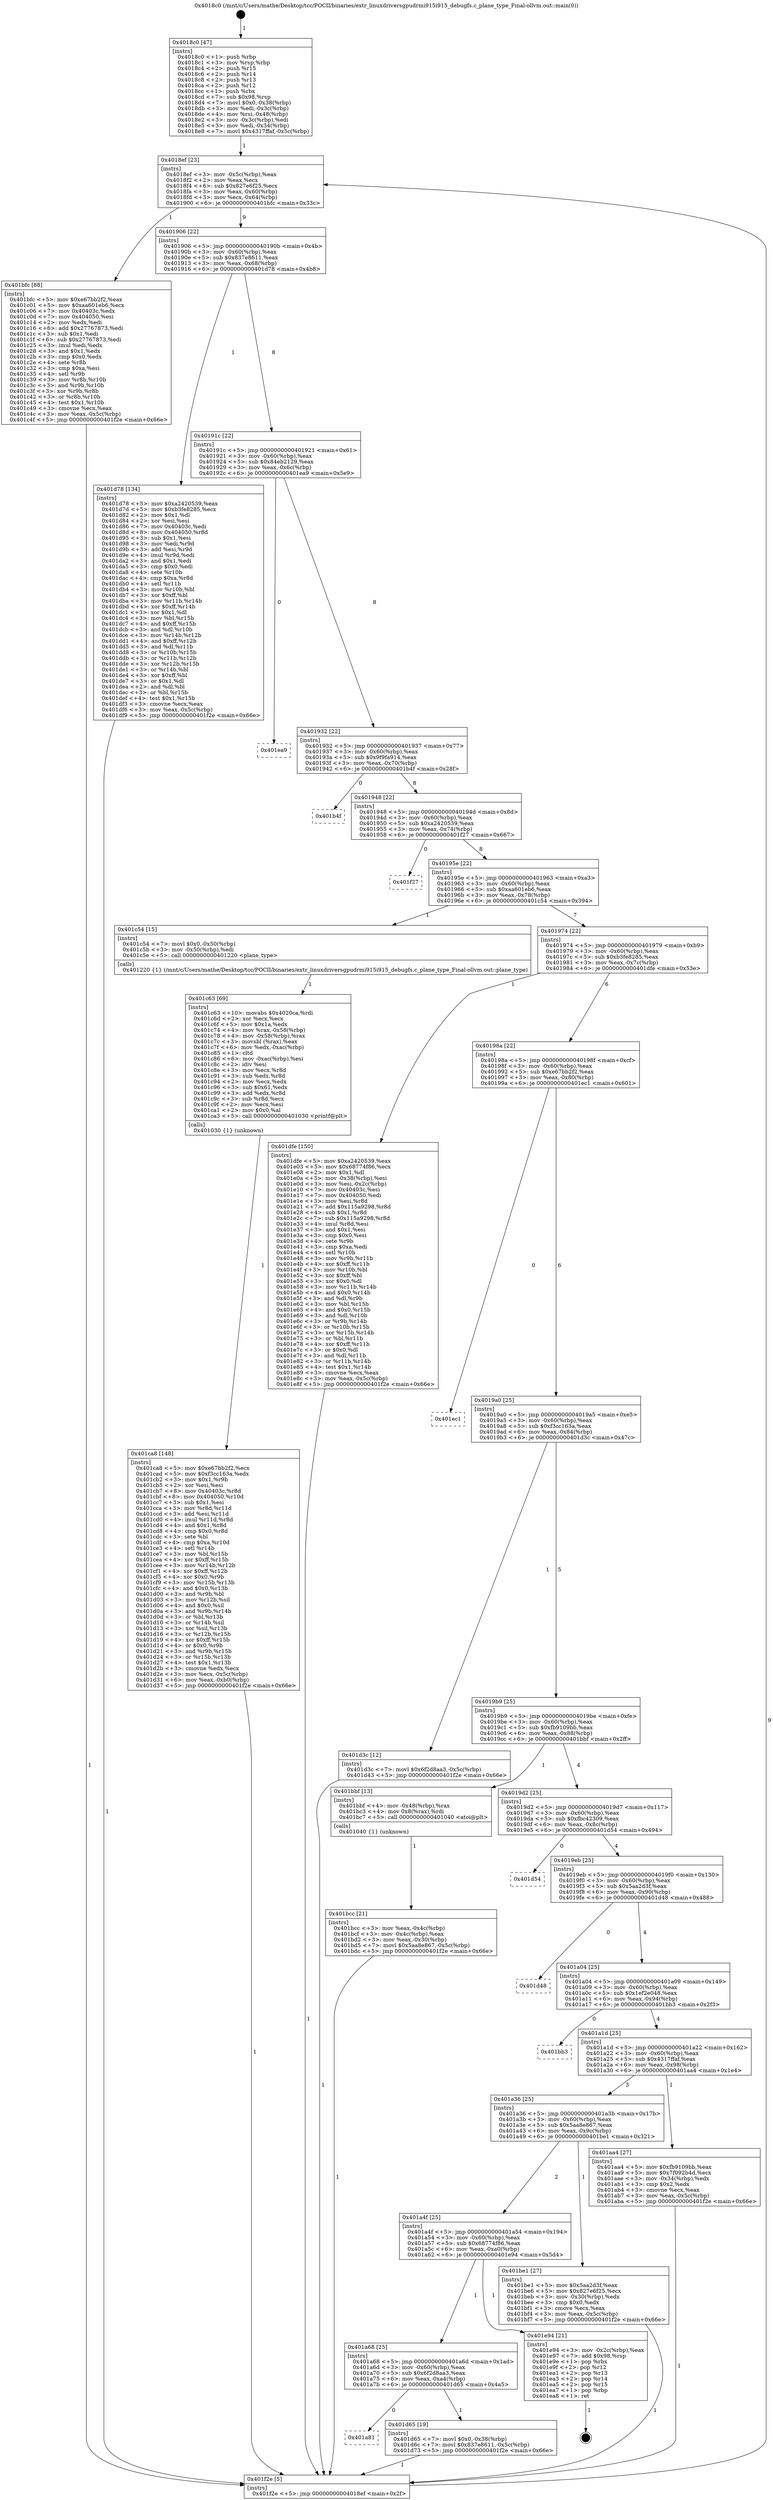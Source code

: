 digraph "0x4018c0" {
  label = "0x4018c0 (/mnt/c/Users/mathe/Desktop/tcc/POCII/binaries/extr_linuxdriversgpudrmi915i915_debugfs.c_plane_type_Final-ollvm.out::main(0))"
  labelloc = "t"
  node[shape=record]

  Entry [label="",width=0.3,height=0.3,shape=circle,fillcolor=black,style=filled]
  "0x4018ef" [label="{
     0x4018ef [23]\l
     | [instrs]\l
     &nbsp;&nbsp;0x4018ef \<+3\>: mov -0x5c(%rbp),%eax\l
     &nbsp;&nbsp;0x4018f2 \<+2\>: mov %eax,%ecx\l
     &nbsp;&nbsp;0x4018f4 \<+6\>: sub $0x827e6f25,%ecx\l
     &nbsp;&nbsp;0x4018fa \<+3\>: mov %eax,-0x60(%rbp)\l
     &nbsp;&nbsp;0x4018fd \<+3\>: mov %ecx,-0x64(%rbp)\l
     &nbsp;&nbsp;0x401900 \<+6\>: je 0000000000401bfc \<main+0x33c\>\l
  }"]
  "0x401bfc" [label="{
     0x401bfc [88]\l
     | [instrs]\l
     &nbsp;&nbsp;0x401bfc \<+5\>: mov $0xe67bb2f2,%eax\l
     &nbsp;&nbsp;0x401c01 \<+5\>: mov $0xaa601eb6,%ecx\l
     &nbsp;&nbsp;0x401c06 \<+7\>: mov 0x40403c,%edx\l
     &nbsp;&nbsp;0x401c0d \<+7\>: mov 0x404050,%esi\l
     &nbsp;&nbsp;0x401c14 \<+2\>: mov %edx,%edi\l
     &nbsp;&nbsp;0x401c16 \<+6\>: add $0x27767873,%edi\l
     &nbsp;&nbsp;0x401c1c \<+3\>: sub $0x1,%edi\l
     &nbsp;&nbsp;0x401c1f \<+6\>: sub $0x27767873,%edi\l
     &nbsp;&nbsp;0x401c25 \<+3\>: imul %edi,%edx\l
     &nbsp;&nbsp;0x401c28 \<+3\>: and $0x1,%edx\l
     &nbsp;&nbsp;0x401c2b \<+3\>: cmp $0x0,%edx\l
     &nbsp;&nbsp;0x401c2e \<+4\>: sete %r8b\l
     &nbsp;&nbsp;0x401c32 \<+3\>: cmp $0xa,%esi\l
     &nbsp;&nbsp;0x401c35 \<+4\>: setl %r9b\l
     &nbsp;&nbsp;0x401c39 \<+3\>: mov %r8b,%r10b\l
     &nbsp;&nbsp;0x401c3c \<+3\>: and %r9b,%r10b\l
     &nbsp;&nbsp;0x401c3f \<+3\>: xor %r9b,%r8b\l
     &nbsp;&nbsp;0x401c42 \<+3\>: or %r8b,%r10b\l
     &nbsp;&nbsp;0x401c45 \<+4\>: test $0x1,%r10b\l
     &nbsp;&nbsp;0x401c49 \<+3\>: cmovne %ecx,%eax\l
     &nbsp;&nbsp;0x401c4c \<+3\>: mov %eax,-0x5c(%rbp)\l
     &nbsp;&nbsp;0x401c4f \<+5\>: jmp 0000000000401f2e \<main+0x66e\>\l
  }"]
  "0x401906" [label="{
     0x401906 [22]\l
     | [instrs]\l
     &nbsp;&nbsp;0x401906 \<+5\>: jmp 000000000040190b \<main+0x4b\>\l
     &nbsp;&nbsp;0x40190b \<+3\>: mov -0x60(%rbp),%eax\l
     &nbsp;&nbsp;0x40190e \<+5\>: sub $0x837e8611,%eax\l
     &nbsp;&nbsp;0x401913 \<+3\>: mov %eax,-0x68(%rbp)\l
     &nbsp;&nbsp;0x401916 \<+6\>: je 0000000000401d78 \<main+0x4b8\>\l
  }"]
  Exit [label="",width=0.3,height=0.3,shape=circle,fillcolor=black,style=filled,peripheries=2]
  "0x401d78" [label="{
     0x401d78 [134]\l
     | [instrs]\l
     &nbsp;&nbsp;0x401d78 \<+5\>: mov $0xa2420539,%eax\l
     &nbsp;&nbsp;0x401d7d \<+5\>: mov $0xb3fe8285,%ecx\l
     &nbsp;&nbsp;0x401d82 \<+2\>: mov $0x1,%dl\l
     &nbsp;&nbsp;0x401d84 \<+2\>: xor %esi,%esi\l
     &nbsp;&nbsp;0x401d86 \<+7\>: mov 0x40403c,%edi\l
     &nbsp;&nbsp;0x401d8d \<+8\>: mov 0x404050,%r8d\l
     &nbsp;&nbsp;0x401d95 \<+3\>: sub $0x1,%esi\l
     &nbsp;&nbsp;0x401d98 \<+3\>: mov %edi,%r9d\l
     &nbsp;&nbsp;0x401d9b \<+3\>: add %esi,%r9d\l
     &nbsp;&nbsp;0x401d9e \<+4\>: imul %r9d,%edi\l
     &nbsp;&nbsp;0x401da2 \<+3\>: and $0x1,%edi\l
     &nbsp;&nbsp;0x401da5 \<+3\>: cmp $0x0,%edi\l
     &nbsp;&nbsp;0x401da8 \<+4\>: sete %r10b\l
     &nbsp;&nbsp;0x401dac \<+4\>: cmp $0xa,%r8d\l
     &nbsp;&nbsp;0x401db0 \<+4\>: setl %r11b\l
     &nbsp;&nbsp;0x401db4 \<+3\>: mov %r10b,%bl\l
     &nbsp;&nbsp;0x401db7 \<+3\>: xor $0xff,%bl\l
     &nbsp;&nbsp;0x401dba \<+3\>: mov %r11b,%r14b\l
     &nbsp;&nbsp;0x401dbd \<+4\>: xor $0xff,%r14b\l
     &nbsp;&nbsp;0x401dc1 \<+3\>: xor $0x1,%dl\l
     &nbsp;&nbsp;0x401dc4 \<+3\>: mov %bl,%r15b\l
     &nbsp;&nbsp;0x401dc7 \<+4\>: and $0xff,%r15b\l
     &nbsp;&nbsp;0x401dcb \<+3\>: and %dl,%r10b\l
     &nbsp;&nbsp;0x401dce \<+3\>: mov %r14b,%r12b\l
     &nbsp;&nbsp;0x401dd1 \<+4\>: and $0xff,%r12b\l
     &nbsp;&nbsp;0x401dd5 \<+3\>: and %dl,%r11b\l
     &nbsp;&nbsp;0x401dd8 \<+3\>: or %r10b,%r15b\l
     &nbsp;&nbsp;0x401ddb \<+3\>: or %r11b,%r12b\l
     &nbsp;&nbsp;0x401dde \<+3\>: xor %r12b,%r15b\l
     &nbsp;&nbsp;0x401de1 \<+3\>: or %r14b,%bl\l
     &nbsp;&nbsp;0x401de4 \<+3\>: xor $0xff,%bl\l
     &nbsp;&nbsp;0x401de7 \<+3\>: or $0x1,%dl\l
     &nbsp;&nbsp;0x401dea \<+2\>: and %dl,%bl\l
     &nbsp;&nbsp;0x401dec \<+3\>: or %bl,%r15b\l
     &nbsp;&nbsp;0x401def \<+4\>: test $0x1,%r15b\l
     &nbsp;&nbsp;0x401df3 \<+3\>: cmovne %ecx,%eax\l
     &nbsp;&nbsp;0x401df6 \<+3\>: mov %eax,-0x5c(%rbp)\l
     &nbsp;&nbsp;0x401df9 \<+5\>: jmp 0000000000401f2e \<main+0x66e\>\l
  }"]
  "0x40191c" [label="{
     0x40191c [22]\l
     | [instrs]\l
     &nbsp;&nbsp;0x40191c \<+5\>: jmp 0000000000401921 \<main+0x61\>\l
     &nbsp;&nbsp;0x401921 \<+3\>: mov -0x60(%rbp),%eax\l
     &nbsp;&nbsp;0x401924 \<+5\>: sub $0x84eb2129,%eax\l
     &nbsp;&nbsp;0x401929 \<+3\>: mov %eax,-0x6c(%rbp)\l
     &nbsp;&nbsp;0x40192c \<+6\>: je 0000000000401ea9 \<main+0x5e9\>\l
  }"]
  "0x401a81" [label="{
     0x401a81\l
  }", style=dashed]
  "0x401ea9" [label="{
     0x401ea9\l
  }", style=dashed]
  "0x401932" [label="{
     0x401932 [22]\l
     | [instrs]\l
     &nbsp;&nbsp;0x401932 \<+5\>: jmp 0000000000401937 \<main+0x77\>\l
     &nbsp;&nbsp;0x401937 \<+3\>: mov -0x60(%rbp),%eax\l
     &nbsp;&nbsp;0x40193a \<+5\>: sub $0x9f9fa914,%eax\l
     &nbsp;&nbsp;0x40193f \<+3\>: mov %eax,-0x70(%rbp)\l
     &nbsp;&nbsp;0x401942 \<+6\>: je 0000000000401b4f \<main+0x28f\>\l
  }"]
  "0x401d65" [label="{
     0x401d65 [19]\l
     | [instrs]\l
     &nbsp;&nbsp;0x401d65 \<+7\>: movl $0x0,-0x38(%rbp)\l
     &nbsp;&nbsp;0x401d6c \<+7\>: movl $0x837e8611,-0x5c(%rbp)\l
     &nbsp;&nbsp;0x401d73 \<+5\>: jmp 0000000000401f2e \<main+0x66e\>\l
  }"]
  "0x401b4f" [label="{
     0x401b4f\l
  }", style=dashed]
  "0x401948" [label="{
     0x401948 [22]\l
     | [instrs]\l
     &nbsp;&nbsp;0x401948 \<+5\>: jmp 000000000040194d \<main+0x8d\>\l
     &nbsp;&nbsp;0x40194d \<+3\>: mov -0x60(%rbp),%eax\l
     &nbsp;&nbsp;0x401950 \<+5\>: sub $0xa2420539,%eax\l
     &nbsp;&nbsp;0x401955 \<+3\>: mov %eax,-0x74(%rbp)\l
     &nbsp;&nbsp;0x401958 \<+6\>: je 0000000000401f27 \<main+0x667\>\l
  }"]
  "0x401a68" [label="{
     0x401a68 [25]\l
     | [instrs]\l
     &nbsp;&nbsp;0x401a68 \<+5\>: jmp 0000000000401a6d \<main+0x1ad\>\l
     &nbsp;&nbsp;0x401a6d \<+3\>: mov -0x60(%rbp),%eax\l
     &nbsp;&nbsp;0x401a70 \<+5\>: sub $0x6f2d8aa3,%eax\l
     &nbsp;&nbsp;0x401a75 \<+6\>: mov %eax,-0xa4(%rbp)\l
     &nbsp;&nbsp;0x401a7b \<+6\>: je 0000000000401d65 \<main+0x4a5\>\l
  }"]
  "0x401f27" [label="{
     0x401f27\l
  }", style=dashed]
  "0x40195e" [label="{
     0x40195e [22]\l
     | [instrs]\l
     &nbsp;&nbsp;0x40195e \<+5\>: jmp 0000000000401963 \<main+0xa3\>\l
     &nbsp;&nbsp;0x401963 \<+3\>: mov -0x60(%rbp),%eax\l
     &nbsp;&nbsp;0x401966 \<+5\>: sub $0xaa601eb6,%eax\l
     &nbsp;&nbsp;0x40196b \<+3\>: mov %eax,-0x78(%rbp)\l
     &nbsp;&nbsp;0x40196e \<+6\>: je 0000000000401c54 \<main+0x394\>\l
  }"]
  "0x401e94" [label="{
     0x401e94 [21]\l
     | [instrs]\l
     &nbsp;&nbsp;0x401e94 \<+3\>: mov -0x2c(%rbp),%eax\l
     &nbsp;&nbsp;0x401e97 \<+7\>: add $0x98,%rsp\l
     &nbsp;&nbsp;0x401e9e \<+1\>: pop %rbx\l
     &nbsp;&nbsp;0x401e9f \<+2\>: pop %r12\l
     &nbsp;&nbsp;0x401ea1 \<+2\>: pop %r13\l
     &nbsp;&nbsp;0x401ea3 \<+2\>: pop %r14\l
     &nbsp;&nbsp;0x401ea5 \<+2\>: pop %r15\l
     &nbsp;&nbsp;0x401ea7 \<+1\>: pop %rbp\l
     &nbsp;&nbsp;0x401ea8 \<+1\>: ret\l
  }"]
  "0x401c54" [label="{
     0x401c54 [15]\l
     | [instrs]\l
     &nbsp;&nbsp;0x401c54 \<+7\>: movl $0x0,-0x50(%rbp)\l
     &nbsp;&nbsp;0x401c5b \<+3\>: mov -0x50(%rbp),%edi\l
     &nbsp;&nbsp;0x401c5e \<+5\>: call 0000000000401220 \<plane_type\>\l
     | [calls]\l
     &nbsp;&nbsp;0x401220 \{1\} (/mnt/c/Users/mathe/Desktop/tcc/POCII/binaries/extr_linuxdriversgpudrmi915i915_debugfs.c_plane_type_Final-ollvm.out::plane_type)\l
  }"]
  "0x401974" [label="{
     0x401974 [22]\l
     | [instrs]\l
     &nbsp;&nbsp;0x401974 \<+5\>: jmp 0000000000401979 \<main+0xb9\>\l
     &nbsp;&nbsp;0x401979 \<+3\>: mov -0x60(%rbp),%eax\l
     &nbsp;&nbsp;0x40197c \<+5\>: sub $0xb3fe8285,%eax\l
     &nbsp;&nbsp;0x401981 \<+3\>: mov %eax,-0x7c(%rbp)\l
     &nbsp;&nbsp;0x401984 \<+6\>: je 0000000000401dfe \<main+0x53e\>\l
  }"]
  "0x401ca8" [label="{
     0x401ca8 [148]\l
     | [instrs]\l
     &nbsp;&nbsp;0x401ca8 \<+5\>: mov $0xe67bb2f2,%ecx\l
     &nbsp;&nbsp;0x401cad \<+5\>: mov $0xf3cc163a,%edx\l
     &nbsp;&nbsp;0x401cb2 \<+3\>: mov $0x1,%r9b\l
     &nbsp;&nbsp;0x401cb5 \<+2\>: xor %esi,%esi\l
     &nbsp;&nbsp;0x401cb7 \<+8\>: mov 0x40403c,%r8d\l
     &nbsp;&nbsp;0x401cbf \<+8\>: mov 0x404050,%r10d\l
     &nbsp;&nbsp;0x401cc7 \<+3\>: sub $0x1,%esi\l
     &nbsp;&nbsp;0x401cca \<+3\>: mov %r8d,%r11d\l
     &nbsp;&nbsp;0x401ccd \<+3\>: add %esi,%r11d\l
     &nbsp;&nbsp;0x401cd0 \<+4\>: imul %r11d,%r8d\l
     &nbsp;&nbsp;0x401cd4 \<+4\>: and $0x1,%r8d\l
     &nbsp;&nbsp;0x401cd8 \<+4\>: cmp $0x0,%r8d\l
     &nbsp;&nbsp;0x401cdc \<+3\>: sete %bl\l
     &nbsp;&nbsp;0x401cdf \<+4\>: cmp $0xa,%r10d\l
     &nbsp;&nbsp;0x401ce3 \<+4\>: setl %r14b\l
     &nbsp;&nbsp;0x401ce7 \<+3\>: mov %bl,%r15b\l
     &nbsp;&nbsp;0x401cea \<+4\>: xor $0xff,%r15b\l
     &nbsp;&nbsp;0x401cee \<+3\>: mov %r14b,%r12b\l
     &nbsp;&nbsp;0x401cf1 \<+4\>: xor $0xff,%r12b\l
     &nbsp;&nbsp;0x401cf5 \<+4\>: xor $0x0,%r9b\l
     &nbsp;&nbsp;0x401cf9 \<+3\>: mov %r15b,%r13b\l
     &nbsp;&nbsp;0x401cfc \<+4\>: and $0x0,%r13b\l
     &nbsp;&nbsp;0x401d00 \<+3\>: and %r9b,%bl\l
     &nbsp;&nbsp;0x401d03 \<+3\>: mov %r12b,%sil\l
     &nbsp;&nbsp;0x401d06 \<+4\>: and $0x0,%sil\l
     &nbsp;&nbsp;0x401d0a \<+3\>: and %r9b,%r14b\l
     &nbsp;&nbsp;0x401d0d \<+3\>: or %bl,%r13b\l
     &nbsp;&nbsp;0x401d10 \<+3\>: or %r14b,%sil\l
     &nbsp;&nbsp;0x401d13 \<+3\>: xor %sil,%r13b\l
     &nbsp;&nbsp;0x401d16 \<+3\>: or %r12b,%r15b\l
     &nbsp;&nbsp;0x401d19 \<+4\>: xor $0xff,%r15b\l
     &nbsp;&nbsp;0x401d1d \<+4\>: or $0x0,%r9b\l
     &nbsp;&nbsp;0x401d21 \<+3\>: and %r9b,%r15b\l
     &nbsp;&nbsp;0x401d24 \<+3\>: or %r15b,%r13b\l
     &nbsp;&nbsp;0x401d27 \<+4\>: test $0x1,%r13b\l
     &nbsp;&nbsp;0x401d2b \<+3\>: cmovne %edx,%ecx\l
     &nbsp;&nbsp;0x401d2e \<+3\>: mov %ecx,-0x5c(%rbp)\l
     &nbsp;&nbsp;0x401d31 \<+6\>: mov %eax,-0xb0(%rbp)\l
     &nbsp;&nbsp;0x401d37 \<+5\>: jmp 0000000000401f2e \<main+0x66e\>\l
  }"]
  "0x401dfe" [label="{
     0x401dfe [150]\l
     | [instrs]\l
     &nbsp;&nbsp;0x401dfe \<+5\>: mov $0xa2420539,%eax\l
     &nbsp;&nbsp;0x401e03 \<+5\>: mov $0x68774f86,%ecx\l
     &nbsp;&nbsp;0x401e08 \<+2\>: mov $0x1,%dl\l
     &nbsp;&nbsp;0x401e0a \<+3\>: mov -0x38(%rbp),%esi\l
     &nbsp;&nbsp;0x401e0d \<+3\>: mov %esi,-0x2c(%rbp)\l
     &nbsp;&nbsp;0x401e10 \<+7\>: mov 0x40403c,%esi\l
     &nbsp;&nbsp;0x401e17 \<+7\>: mov 0x404050,%edi\l
     &nbsp;&nbsp;0x401e1e \<+3\>: mov %esi,%r8d\l
     &nbsp;&nbsp;0x401e21 \<+7\>: add $0x115a9298,%r8d\l
     &nbsp;&nbsp;0x401e28 \<+4\>: sub $0x1,%r8d\l
     &nbsp;&nbsp;0x401e2c \<+7\>: sub $0x115a9298,%r8d\l
     &nbsp;&nbsp;0x401e33 \<+4\>: imul %r8d,%esi\l
     &nbsp;&nbsp;0x401e37 \<+3\>: and $0x1,%esi\l
     &nbsp;&nbsp;0x401e3a \<+3\>: cmp $0x0,%esi\l
     &nbsp;&nbsp;0x401e3d \<+4\>: sete %r9b\l
     &nbsp;&nbsp;0x401e41 \<+3\>: cmp $0xa,%edi\l
     &nbsp;&nbsp;0x401e44 \<+4\>: setl %r10b\l
     &nbsp;&nbsp;0x401e48 \<+3\>: mov %r9b,%r11b\l
     &nbsp;&nbsp;0x401e4b \<+4\>: xor $0xff,%r11b\l
     &nbsp;&nbsp;0x401e4f \<+3\>: mov %r10b,%bl\l
     &nbsp;&nbsp;0x401e52 \<+3\>: xor $0xff,%bl\l
     &nbsp;&nbsp;0x401e55 \<+3\>: xor $0x0,%dl\l
     &nbsp;&nbsp;0x401e58 \<+3\>: mov %r11b,%r14b\l
     &nbsp;&nbsp;0x401e5b \<+4\>: and $0x0,%r14b\l
     &nbsp;&nbsp;0x401e5f \<+3\>: and %dl,%r9b\l
     &nbsp;&nbsp;0x401e62 \<+3\>: mov %bl,%r15b\l
     &nbsp;&nbsp;0x401e65 \<+4\>: and $0x0,%r15b\l
     &nbsp;&nbsp;0x401e69 \<+3\>: and %dl,%r10b\l
     &nbsp;&nbsp;0x401e6c \<+3\>: or %r9b,%r14b\l
     &nbsp;&nbsp;0x401e6f \<+3\>: or %r10b,%r15b\l
     &nbsp;&nbsp;0x401e72 \<+3\>: xor %r15b,%r14b\l
     &nbsp;&nbsp;0x401e75 \<+3\>: or %bl,%r11b\l
     &nbsp;&nbsp;0x401e78 \<+4\>: xor $0xff,%r11b\l
     &nbsp;&nbsp;0x401e7c \<+3\>: or $0x0,%dl\l
     &nbsp;&nbsp;0x401e7f \<+3\>: and %dl,%r11b\l
     &nbsp;&nbsp;0x401e82 \<+3\>: or %r11b,%r14b\l
     &nbsp;&nbsp;0x401e85 \<+4\>: test $0x1,%r14b\l
     &nbsp;&nbsp;0x401e89 \<+3\>: cmovne %ecx,%eax\l
     &nbsp;&nbsp;0x401e8c \<+3\>: mov %eax,-0x5c(%rbp)\l
     &nbsp;&nbsp;0x401e8f \<+5\>: jmp 0000000000401f2e \<main+0x66e\>\l
  }"]
  "0x40198a" [label="{
     0x40198a [22]\l
     | [instrs]\l
     &nbsp;&nbsp;0x40198a \<+5\>: jmp 000000000040198f \<main+0xcf\>\l
     &nbsp;&nbsp;0x40198f \<+3\>: mov -0x60(%rbp),%eax\l
     &nbsp;&nbsp;0x401992 \<+5\>: sub $0xe67bb2f2,%eax\l
     &nbsp;&nbsp;0x401997 \<+3\>: mov %eax,-0x80(%rbp)\l
     &nbsp;&nbsp;0x40199a \<+6\>: je 0000000000401ec1 \<main+0x601\>\l
  }"]
  "0x401c63" [label="{
     0x401c63 [69]\l
     | [instrs]\l
     &nbsp;&nbsp;0x401c63 \<+10\>: movabs $0x4020ca,%rdi\l
     &nbsp;&nbsp;0x401c6d \<+2\>: xor %ecx,%ecx\l
     &nbsp;&nbsp;0x401c6f \<+5\>: mov $0x1a,%edx\l
     &nbsp;&nbsp;0x401c74 \<+4\>: mov %rax,-0x58(%rbp)\l
     &nbsp;&nbsp;0x401c78 \<+4\>: mov -0x58(%rbp),%rax\l
     &nbsp;&nbsp;0x401c7c \<+3\>: movsbl (%rax),%eax\l
     &nbsp;&nbsp;0x401c7f \<+6\>: mov %edx,-0xac(%rbp)\l
     &nbsp;&nbsp;0x401c85 \<+1\>: cltd\l
     &nbsp;&nbsp;0x401c86 \<+6\>: mov -0xac(%rbp),%esi\l
     &nbsp;&nbsp;0x401c8c \<+2\>: idiv %esi\l
     &nbsp;&nbsp;0x401c8e \<+3\>: mov %ecx,%r8d\l
     &nbsp;&nbsp;0x401c91 \<+3\>: sub %edx,%r8d\l
     &nbsp;&nbsp;0x401c94 \<+2\>: mov %ecx,%edx\l
     &nbsp;&nbsp;0x401c96 \<+3\>: sub $0x61,%edx\l
     &nbsp;&nbsp;0x401c99 \<+3\>: add %edx,%r8d\l
     &nbsp;&nbsp;0x401c9c \<+3\>: sub %r8d,%ecx\l
     &nbsp;&nbsp;0x401c9f \<+2\>: mov %ecx,%esi\l
     &nbsp;&nbsp;0x401ca1 \<+2\>: mov $0x0,%al\l
     &nbsp;&nbsp;0x401ca3 \<+5\>: call 0000000000401030 \<printf@plt\>\l
     | [calls]\l
     &nbsp;&nbsp;0x401030 \{1\} (unknown)\l
  }"]
  "0x401ec1" [label="{
     0x401ec1\l
  }", style=dashed]
  "0x4019a0" [label="{
     0x4019a0 [25]\l
     | [instrs]\l
     &nbsp;&nbsp;0x4019a0 \<+5\>: jmp 00000000004019a5 \<main+0xe5\>\l
     &nbsp;&nbsp;0x4019a5 \<+3\>: mov -0x60(%rbp),%eax\l
     &nbsp;&nbsp;0x4019a8 \<+5\>: sub $0xf3cc163a,%eax\l
     &nbsp;&nbsp;0x4019ad \<+6\>: mov %eax,-0x84(%rbp)\l
     &nbsp;&nbsp;0x4019b3 \<+6\>: je 0000000000401d3c \<main+0x47c\>\l
  }"]
  "0x401a4f" [label="{
     0x401a4f [25]\l
     | [instrs]\l
     &nbsp;&nbsp;0x401a4f \<+5\>: jmp 0000000000401a54 \<main+0x194\>\l
     &nbsp;&nbsp;0x401a54 \<+3\>: mov -0x60(%rbp),%eax\l
     &nbsp;&nbsp;0x401a57 \<+5\>: sub $0x68774f86,%eax\l
     &nbsp;&nbsp;0x401a5c \<+6\>: mov %eax,-0xa0(%rbp)\l
     &nbsp;&nbsp;0x401a62 \<+6\>: je 0000000000401e94 \<main+0x5d4\>\l
  }"]
  "0x401d3c" [label="{
     0x401d3c [12]\l
     | [instrs]\l
     &nbsp;&nbsp;0x401d3c \<+7\>: movl $0x6f2d8aa3,-0x5c(%rbp)\l
     &nbsp;&nbsp;0x401d43 \<+5\>: jmp 0000000000401f2e \<main+0x66e\>\l
  }"]
  "0x4019b9" [label="{
     0x4019b9 [25]\l
     | [instrs]\l
     &nbsp;&nbsp;0x4019b9 \<+5\>: jmp 00000000004019be \<main+0xfe\>\l
     &nbsp;&nbsp;0x4019be \<+3\>: mov -0x60(%rbp),%eax\l
     &nbsp;&nbsp;0x4019c1 \<+5\>: sub $0xfb9109bb,%eax\l
     &nbsp;&nbsp;0x4019c6 \<+6\>: mov %eax,-0x88(%rbp)\l
     &nbsp;&nbsp;0x4019cc \<+6\>: je 0000000000401bbf \<main+0x2ff\>\l
  }"]
  "0x401be1" [label="{
     0x401be1 [27]\l
     | [instrs]\l
     &nbsp;&nbsp;0x401be1 \<+5\>: mov $0x5aa2d3f,%eax\l
     &nbsp;&nbsp;0x401be6 \<+5\>: mov $0x827e6f25,%ecx\l
     &nbsp;&nbsp;0x401beb \<+3\>: mov -0x30(%rbp),%edx\l
     &nbsp;&nbsp;0x401bee \<+3\>: cmp $0x0,%edx\l
     &nbsp;&nbsp;0x401bf1 \<+3\>: cmove %ecx,%eax\l
     &nbsp;&nbsp;0x401bf4 \<+3\>: mov %eax,-0x5c(%rbp)\l
     &nbsp;&nbsp;0x401bf7 \<+5\>: jmp 0000000000401f2e \<main+0x66e\>\l
  }"]
  "0x401bbf" [label="{
     0x401bbf [13]\l
     | [instrs]\l
     &nbsp;&nbsp;0x401bbf \<+4\>: mov -0x48(%rbp),%rax\l
     &nbsp;&nbsp;0x401bc3 \<+4\>: mov 0x8(%rax),%rdi\l
     &nbsp;&nbsp;0x401bc7 \<+5\>: call 0000000000401040 \<atoi@plt\>\l
     | [calls]\l
     &nbsp;&nbsp;0x401040 \{1\} (unknown)\l
  }"]
  "0x4019d2" [label="{
     0x4019d2 [25]\l
     | [instrs]\l
     &nbsp;&nbsp;0x4019d2 \<+5\>: jmp 00000000004019d7 \<main+0x117\>\l
     &nbsp;&nbsp;0x4019d7 \<+3\>: mov -0x60(%rbp),%eax\l
     &nbsp;&nbsp;0x4019da \<+5\>: sub $0xfbc42309,%eax\l
     &nbsp;&nbsp;0x4019df \<+6\>: mov %eax,-0x8c(%rbp)\l
     &nbsp;&nbsp;0x4019e5 \<+6\>: je 0000000000401d54 \<main+0x494\>\l
  }"]
  "0x401bcc" [label="{
     0x401bcc [21]\l
     | [instrs]\l
     &nbsp;&nbsp;0x401bcc \<+3\>: mov %eax,-0x4c(%rbp)\l
     &nbsp;&nbsp;0x401bcf \<+3\>: mov -0x4c(%rbp),%eax\l
     &nbsp;&nbsp;0x401bd2 \<+3\>: mov %eax,-0x30(%rbp)\l
     &nbsp;&nbsp;0x401bd5 \<+7\>: movl $0x5aa8e867,-0x5c(%rbp)\l
     &nbsp;&nbsp;0x401bdc \<+5\>: jmp 0000000000401f2e \<main+0x66e\>\l
  }"]
  "0x401d54" [label="{
     0x401d54\l
  }", style=dashed]
  "0x4019eb" [label="{
     0x4019eb [25]\l
     | [instrs]\l
     &nbsp;&nbsp;0x4019eb \<+5\>: jmp 00000000004019f0 \<main+0x130\>\l
     &nbsp;&nbsp;0x4019f0 \<+3\>: mov -0x60(%rbp),%eax\l
     &nbsp;&nbsp;0x4019f3 \<+5\>: sub $0x5aa2d3f,%eax\l
     &nbsp;&nbsp;0x4019f8 \<+6\>: mov %eax,-0x90(%rbp)\l
     &nbsp;&nbsp;0x4019fe \<+6\>: je 0000000000401d48 \<main+0x488\>\l
  }"]
  "0x4018c0" [label="{
     0x4018c0 [47]\l
     | [instrs]\l
     &nbsp;&nbsp;0x4018c0 \<+1\>: push %rbp\l
     &nbsp;&nbsp;0x4018c1 \<+3\>: mov %rsp,%rbp\l
     &nbsp;&nbsp;0x4018c4 \<+2\>: push %r15\l
     &nbsp;&nbsp;0x4018c6 \<+2\>: push %r14\l
     &nbsp;&nbsp;0x4018c8 \<+2\>: push %r13\l
     &nbsp;&nbsp;0x4018ca \<+2\>: push %r12\l
     &nbsp;&nbsp;0x4018cc \<+1\>: push %rbx\l
     &nbsp;&nbsp;0x4018cd \<+7\>: sub $0x98,%rsp\l
     &nbsp;&nbsp;0x4018d4 \<+7\>: movl $0x0,-0x38(%rbp)\l
     &nbsp;&nbsp;0x4018db \<+3\>: mov %edi,-0x3c(%rbp)\l
     &nbsp;&nbsp;0x4018de \<+4\>: mov %rsi,-0x48(%rbp)\l
     &nbsp;&nbsp;0x4018e2 \<+3\>: mov -0x3c(%rbp),%edi\l
     &nbsp;&nbsp;0x4018e5 \<+3\>: mov %edi,-0x34(%rbp)\l
     &nbsp;&nbsp;0x4018e8 \<+7\>: movl $0x4317ffaf,-0x5c(%rbp)\l
  }"]
  "0x401d48" [label="{
     0x401d48\l
  }", style=dashed]
  "0x401a04" [label="{
     0x401a04 [25]\l
     | [instrs]\l
     &nbsp;&nbsp;0x401a04 \<+5\>: jmp 0000000000401a09 \<main+0x149\>\l
     &nbsp;&nbsp;0x401a09 \<+3\>: mov -0x60(%rbp),%eax\l
     &nbsp;&nbsp;0x401a0c \<+5\>: sub $0x1ef2e048,%eax\l
     &nbsp;&nbsp;0x401a11 \<+6\>: mov %eax,-0x94(%rbp)\l
     &nbsp;&nbsp;0x401a17 \<+6\>: je 0000000000401bb3 \<main+0x2f3\>\l
  }"]
  "0x401f2e" [label="{
     0x401f2e [5]\l
     | [instrs]\l
     &nbsp;&nbsp;0x401f2e \<+5\>: jmp 00000000004018ef \<main+0x2f\>\l
  }"]
  "0x401bb3" [label="{
     0x401bb3\l
  }", style=dashed]
  "0x401a1d" [label="{
     0x401a1d [25]\l
     | [instrs]\l
     &nbsp;&nbsp;0x401a1d \<+5\>: jmp 0000000000401a22 \<main+0x162\>\l
     &nbsp;&nbsp;0x401a22 \<+3\>: mov -0x60(%rbp),%eax\l
     &nbsp;&nbsp;0x401a25 \<+5\>: sub $0x4317ffaf,%eax\l
     &nbsp;&nbsp;0x401a2a \<+6\>: mov %eax,-0x98(%rbp)\l
     &nbsp;&nbsp;0x401a30 \<+6\>: je 0000000000401aa4 \<main+0x1e4\>\l
  }"]
  "0x401a36" [label="{
     0x401a36 [25]\l
     | [instrs]\l
     &nbsp;&nbsp;0x401a36 \<+5\>: jmp 0000000000401a3b \<main+0x17b\>\l
     &nbsp;&nbsp;0x401a3b \<+3\>: mov -0x60(%rbp),%eax\l
     &nbsp;&nbsp;0x401a3e \<+5\>: sub $0x5aa8e867,%eax\l
     &nbsp;&nbsp;0x401a43 \<+6\>: mov %eax,-0x9c(%rbp)\l
     &nbsp;&nbsp;0x401a49 \<+6\>: je 0000000000401be1 \<main+0x321\>\l
  }"]
  "0x401aa4" [label="{
     0x401aa4 [27]\l
     | [instrs]\l
     &nbsp;&nbsp;0x401aa4 \<+5\>: mov $0xfb9109bb,%eax\l
     &nbsp;&nbsp;0x401aa9 \<+5\>: mov $0x7f092b4d,%ecx\l
     &nbsp;&nbsp;0x401aae \<+3\>: mov -0x34(%rbp),%edx\l
     &nbsp;&nbsp;0x401ab1 \<+3\>: cmp $0x2,%edx\l
     &nbsp;&nbsp;0x401ab4 \<+3\>: cmovne %ecx,%eax\l
     &nbsp;&nbsp;0x401ab7 \<+3\>: mov %eax,-0x5c(%rbp)\l
     &nbsp;&nbsp;0x401aba \<+5\>: jmp 0000000000401f2e \<main+0x66e\>\l
  }"]
  Entry -> "0x4018c0" [label=" 1"]
  "0x4018ef" -> "0x401bfc" [label=" 1"]
  "0x4018ef" -> "0x401906" [label=" 9"]
  "0x401e94" -> Exit [label=" 1"]
  "0x401906" -> "0x401d78" [label=" 1"]
  "0x401906" -> "0x40191c" [label=" 8"]
  "0x401dfe" -> "0x401f2e" [label=" 1"]
  "0x40191c" -> "0x401ea9" [label=" 0"]
  "0x40191c" -> "0x401932" [label=" 8"]
  "0x401d78" -> "0x401f2e" [label=" 1"]
  "0x401932" -> "0x401b4f" [label=" 0"]
  "0x401932" -> "0x401948" [label=" 8"]
  "0x401d65" -> "0x401f2e" [label=" 1"]
  "0x401948" -> "0x401f27" [label=" 0"]
  "0x401948" -> "0x40195e" [label=" 8"]
  "0x401a68" -> "0x401d65" [label=" 1"]
  "0x40195e" -> "0x401c54" [label=" 1"]
  "0x40195e" -> "0x401974" [label=" 7"]
  "0x401a68" -> "0x401a81" [label=" 0"]
  "0x401974" -> "0x401dfe" [label=" 1"]
  "0x401974" -> "0x40198a" [label=" 6"]
  "0x401a4f" -> "0x401e94" [label=" 1"]
  "0x40198a" -> "0x401ec1" [label=" 0"]
  "0x40198a" -> "0x4019a0" [label=" 6"]
  "0x401a4f" -> "0x401a68" [label=" 1"]
  "0x4019a0" -> "0x401d3c" [label=" 1"]
  "0x4019a0" -> "0x4019b9" [label=" 5"]
  "0x401d3c" -> "0x401f2e" [label=" 1"]
  "0x4019b9" -> "0x401bbf" [label=" 1"]
  "0x4019b9" -> "0x4019d2" [label=" 4"]
  "0x401ca8" -> "0x401f2e" [label=" 1"]
  "0x4019d2" -> "0x401d54" [label=" 0"]
  "0x4019d2" -> "0x4019eb" [label=" 4"]
  "0x401c54" -> "0x401c63" [label=" 1"]
  "0x4019eb" -> "0x401d48" [label=" 0"]
  "0x4019eb" -> "0x401a04" [label=" 4"]
  "0x401bfc" -> "0x401f2e" [label=" 1"]
  "0x401a04" -> "0x401bb3" [label=" 0"]
  "0x401a04" -> "0x401a1d" [label=" 4"]
  "0x401be1" -> "0x401f2e" [label=" 1"]
  "0x401a1d" -> "0x401aa4" [label=" 1"]
  "0x401a1d" -> "0x401a36" [label=" 3"]
  "0x401aa4" -> "0x401f2e" [label=" 1"]
  "0x4018c0" -> "0x4018ef" [label=" 1"]
  "0x401f2e" -> "0x4018ef" [label=" 9"]
  "0x401bbf" -> "0x401bcc" [label=" 1"]
  "0x401bcc" -> "0x401f2e" [label=" 1"]
  "0x401c63" -> "0x401ca8" [label=" 1"]
  "0x401a36" -> "0x401be1" [label=" 1"]
  "0x401a36" -> "0x401a4f" [label=" 2"]
}
